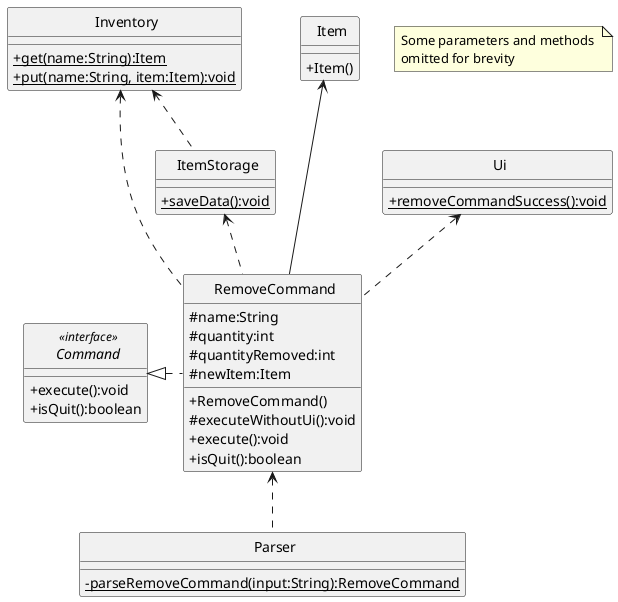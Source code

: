 @startuml
'https://plantuml.com/class-diagram
skinparam classAttributeIconSize 0
skinparam CircledCharacterFontSize 0
skinparam CircledCharacterRadius 0

abstract class Command
class Inventory
class Item
class RemoveCommand
class Parser
class Ui
class ItemStorage

Command <|. RemoveCommand
Item <--- RemoveCommand
Ui <.. RemoveCommand
Inventory <.. RemoveCommand
RemoveCommand <.. Parser
ItemStorage <.. RemoveCommand
Inventory <.. ItemStorage

interface Command <<interface>> {
    +execute():void
    +isQuit():boolean
}

class RemoveCommand {
    #name:String
    #quantity:int
    #quantityRemoved:int
    #newItem:Item
    +RemoveCommand()
    #executeWithoutUi():void
    +execute():void
    +isQuit():boolean
}

class Inventory {
    {static}+get(name:String):Item
    {static}+put(name:String, item:Item):void
}

class Item {
    +Item()
}

class Ui {
    {static}+removeCommandSuccess():void
}

class Parser {
    {static}-parseRemoveCommand(input:String):RemoveCommand
}

class ItemStorage {
    {static}+saveData():void
}

note "Some parameters and methods \nomitted for brevity" as n1

@enduml

@startuml
hide footbox
participant "SuperTracker" as SuperTracker <<class>> #f5e3a9
participant ":RemoveCommand" as RemoveCommand #cbf7f4
participant "ItemStorage" as ItemStorage <<class>> #bcf7cf
participant "Inventory" as Inventory <<class>> #d5eac2
participant "Ui" as Ui <<class>> #e5c2ea
participant "oldItem:Item" as oldItem #ffa1a1
participant ":Item" as Item #fbffb2

SuperTracker -> RemoveCommand : execute()
activate RemoveCommand #cbf7f4

group sd [execute remove command without Ui]

RemoveCommand -> RemoveCommand : executeWithoutUi()
activate RemoveCommand #cbf7f4

RemoveCommand -> Inventory : get(name:String)
activate Inventory #d5eac2
Inventory -> RemoveCommand : oldItem:Item
deactivate Inventory

RemoveCommand -> oldItem : getQuantity()
activate oldItem #ffa1a1
oldItem --> RemoveCommand : :int
deactivate oldItem

RemoveCommand -> oldItem : getName()
activate oldItem #ffa1a1
oldItem --> RemoveCommand : :String
deactivate oldItem

RemoveCommand -> oldItem : getPrice()
activate oldItem #ffa1a1
oldItem --> RemoveCommand : :double
deactivate oldItem

RemoveCommand -> oldItem : getExpiry()
activate oldItem #ffa1a1
oldItem --> RemoveCommand : LocalDate
deactivate oldItem

RemoveCommand -> Item ** : new Item(name:String, quantity:int, price:double, expiryDate:LocalDate)
activate Item #fbffb2
Item --> RemoveCommand : :Item
deactivate Item

RemoveCommand -> Inventory : put(name:String, item:Item)
activate Inventory #d5eac2
Inventory --> RemoveCommand
deactivate Inventory

RemoveCommand -> ItemStorage : saveData()
activate ItemStorage #bcf7cf
ItemStorage --> RemoveCommand
deactivate ItemStorage

RemoveCommand --> RemoveCommand
deactivate RemoveCommand

end

RemoveCommand -> Ui : removeCommandSuccess(item:Item)
activate Ui #e5c2ea
Ui --> RemoveCommand
deactivate Ui

RemoveCommand --> SuperTracker
deactivate RemoveCommand
@enduml